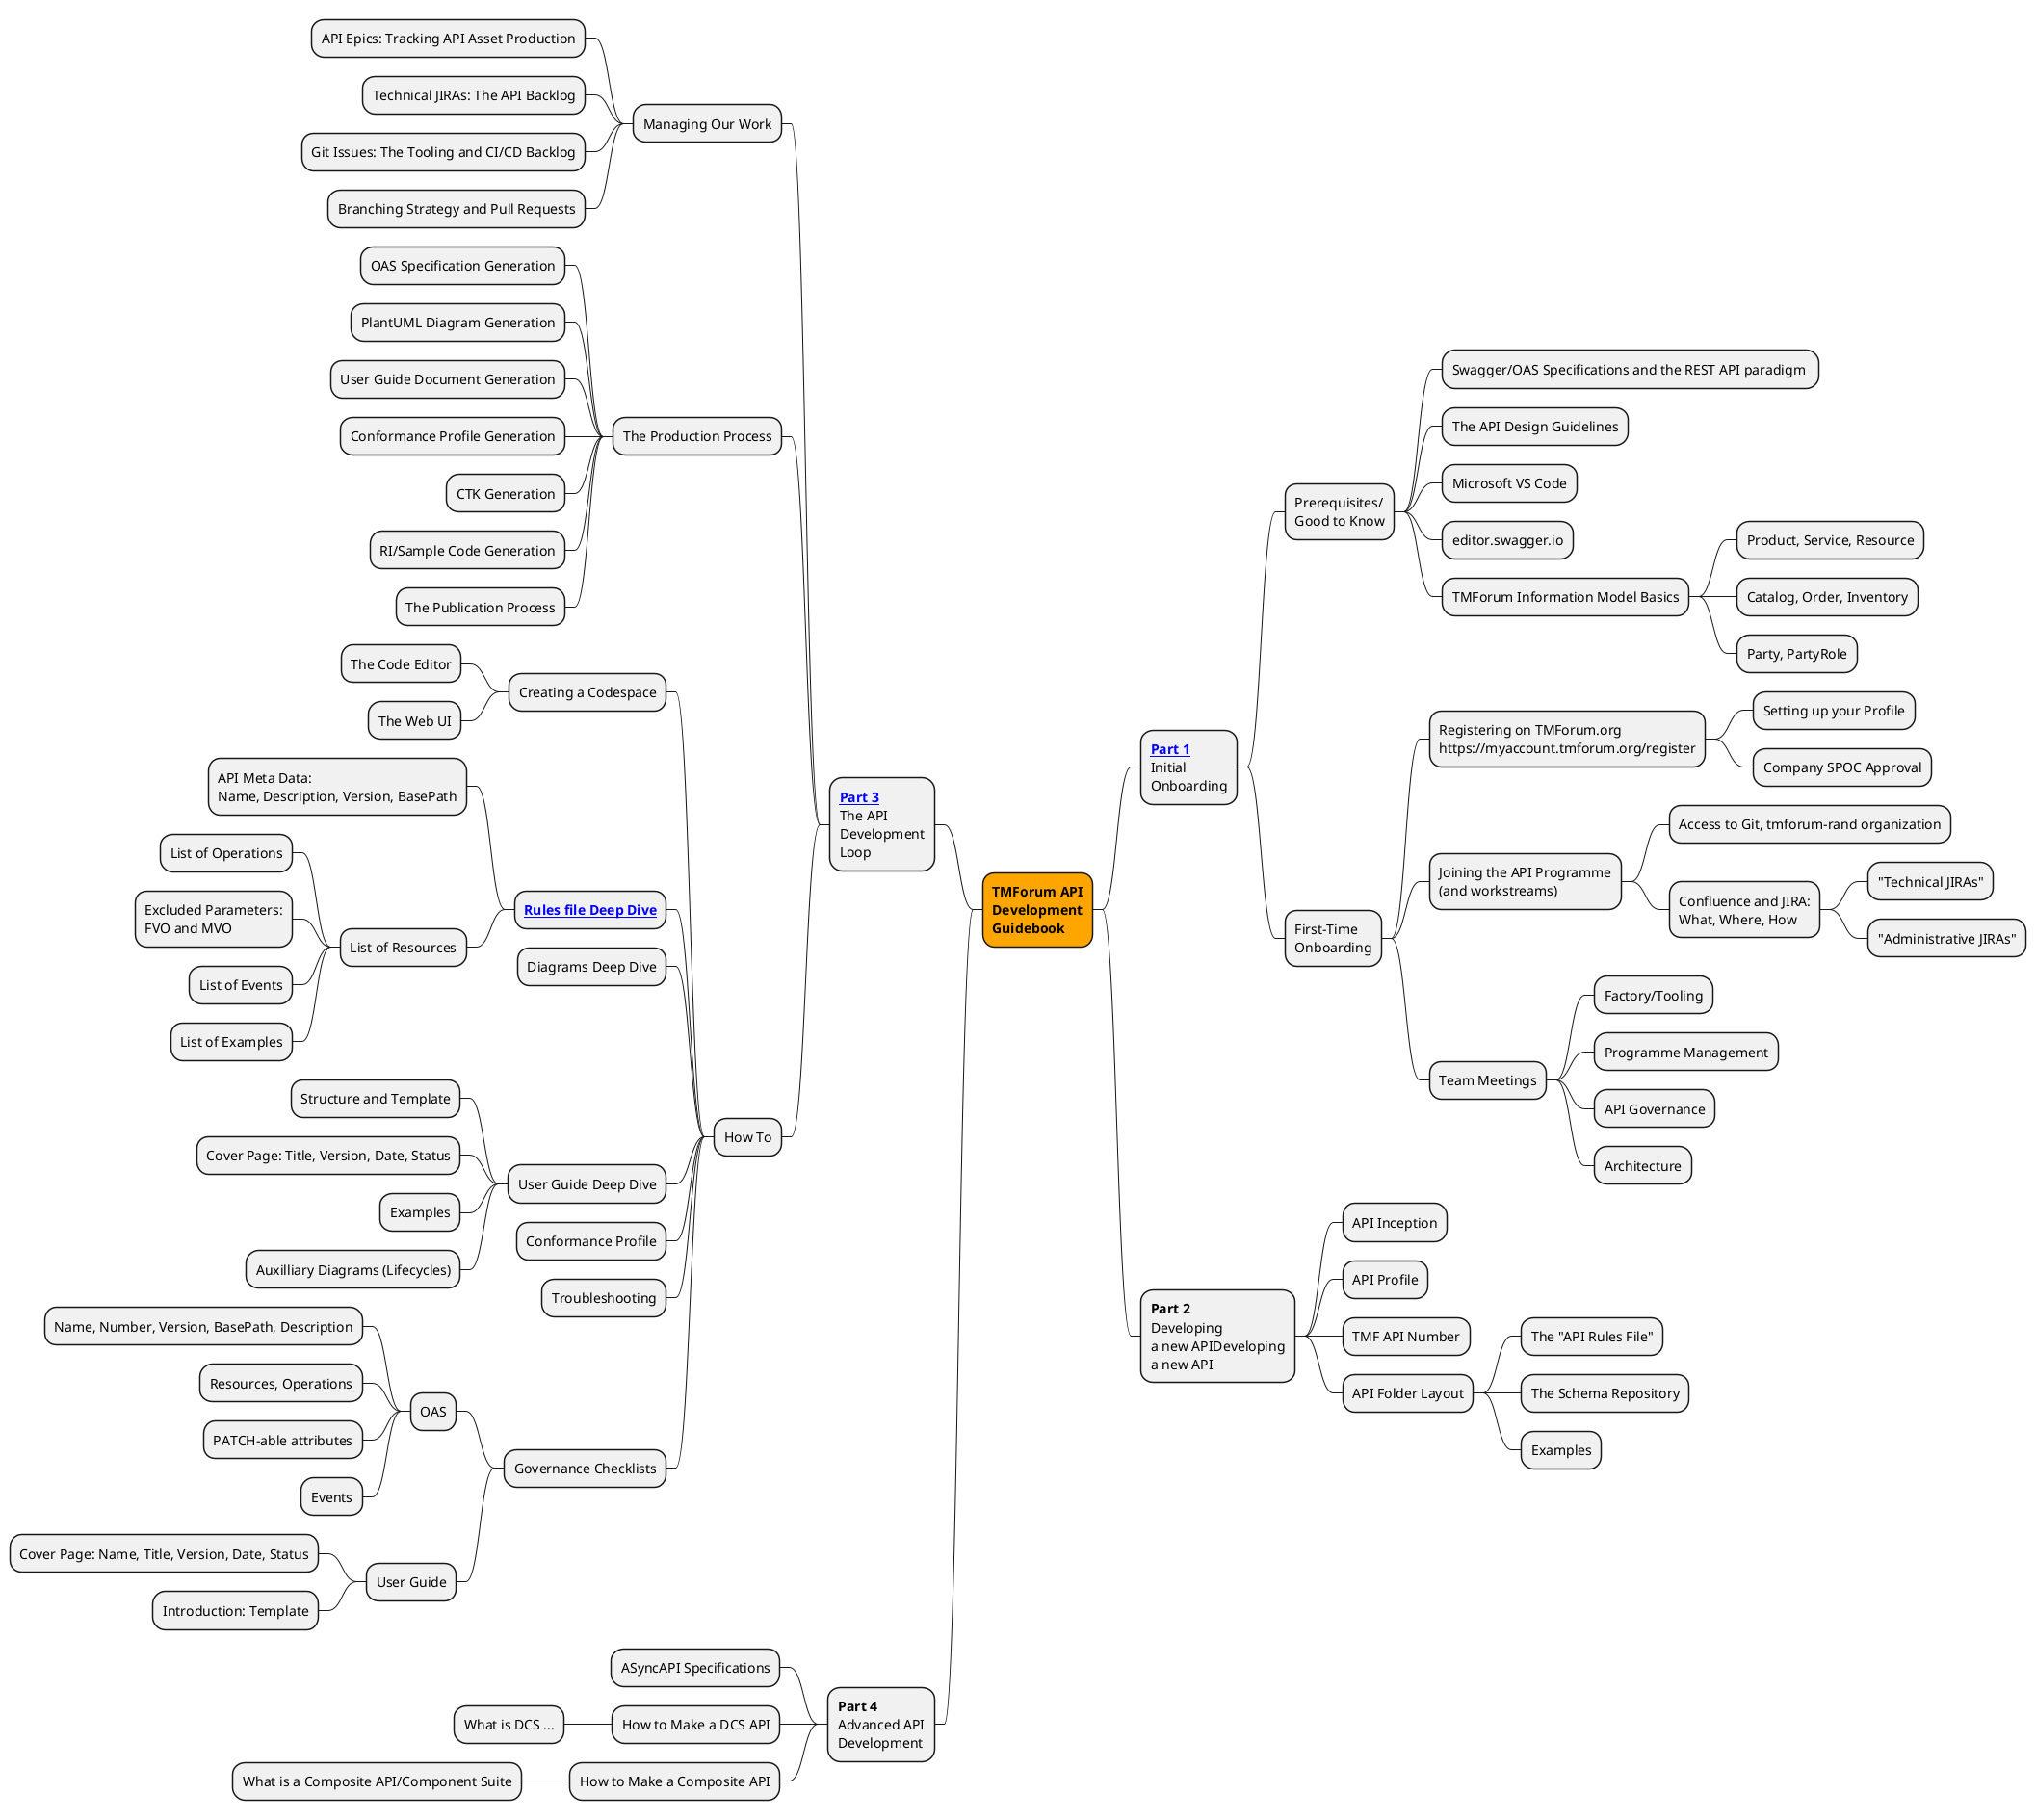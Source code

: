 @startmindmap
+[#Orange] <b>TMForum API\n<b>Development\n<b>Guidebook
++ <b>[[https://github.com/tmforum-rand/ig1353-api-developers-guide/blob/main/part1.adoc Part 1]]</b>\nInitial\nOnboarding
+++ Prerequisites/\nGood to Know
++++ Swagger/OAS Specifications and the REST API paradigm 
++++ The API Design Guidelines
++++ Microsoft VS Code
++++ editor.swagger.io
++++ TMForum Information Model Basics
+++++ Product, Service, Resource
+++++ Catalog, Order, Inventory
+++++ Party, PartyRole

+++ First-Time\nOnboarding
++++ Registering on TMForum.org\nhttps://myaccount.tmforum.org/register
+++++ Setting up your Profile
+++++ Company SPOC Approval

++++ Joining the API Programme\n(and workstreams) 
+++++ Access to Git, tmforum-rand organization
+++++ Confluence and JIRA:\nWhat, Where, How
++++++ "Technical JIRAs"
++++++ "Administrative JIRAs"
++++ Team Meetings
+++++ Factory/Tooling
+++++ Programme Management
+++++ API Governance
+++++ Architecture

++ <b>Part 2</b>\nDeveloping\na new APIDeveloping\na new API
+++ API Inception
+++ API Profile
+++ TMF API Number
+++ API Folder Layout
++++ The "API Rules File"
++++ The Schema Repository
++++ Examples

-- <b>[[https://github.com/tmforum-rand/ig1353-api-developers-guide/blob/main/part3.adoc Part 3]]</b>\nThe API\nDevelopment\nLoop
--- Managing Our Work
---- API Epics: Tracking API Asset Production
---- Technical JIRAs: The API Backlog
---- Git Issues: The Tooling and CI/CD Backlog
---- Branching Strategy and Pull Requests

--- The Production Process
---- OAS Specification Generation
---- PlantUML Diagram Generation
---- User Guide Document Generation
---- Conformance Profile Generation
---- CTK Generation
---- RI/Sample Code Generation
---- The Publication Process
--- How To
---- Creating a Codespace
----- The Code Editor
----- The Web UI
---- <b>[[https://github.com/tmforum-rand/ig1353-api-developers-guide/blob/main/part3.adoc#rules-file-deep-dive Rules file Deep Dive]]
----- API Meta Data:\nName, Description, Version, BasePath
----- List of Resources
------ List of Operations
------ Excluded Parameters:\nFVO and MVO
------ List of Events
------ List of Examples
---- Diagrams Deep Dive
---- User Guide Deep Dive
----- Structure and Template
----- Cover Page: Title, Version, Date, Status
----- Examples
----- Auxilliary Diagrams (Lifecycles)
---- Conformance Profile
---- Troubleshooting

---- Governance Checklists
----- OAS
------ Name, Number, Version, BasePath, Description
------ Resources, Operations
------ PATCH-able attributes
------ Events
----- User Guide
------ Cover Page: Name, Title, Version, Date, Status
------ Introduction: Template

-- <b>Part 4</b>\nAdvanced API\nDevelopment
--- ASyncAPI Specifications
--- How to Make a DCS API
---- What is DCS ...
--- How to Make a Composite API
---- What is a Composite API/Component Suite

@endmindmap